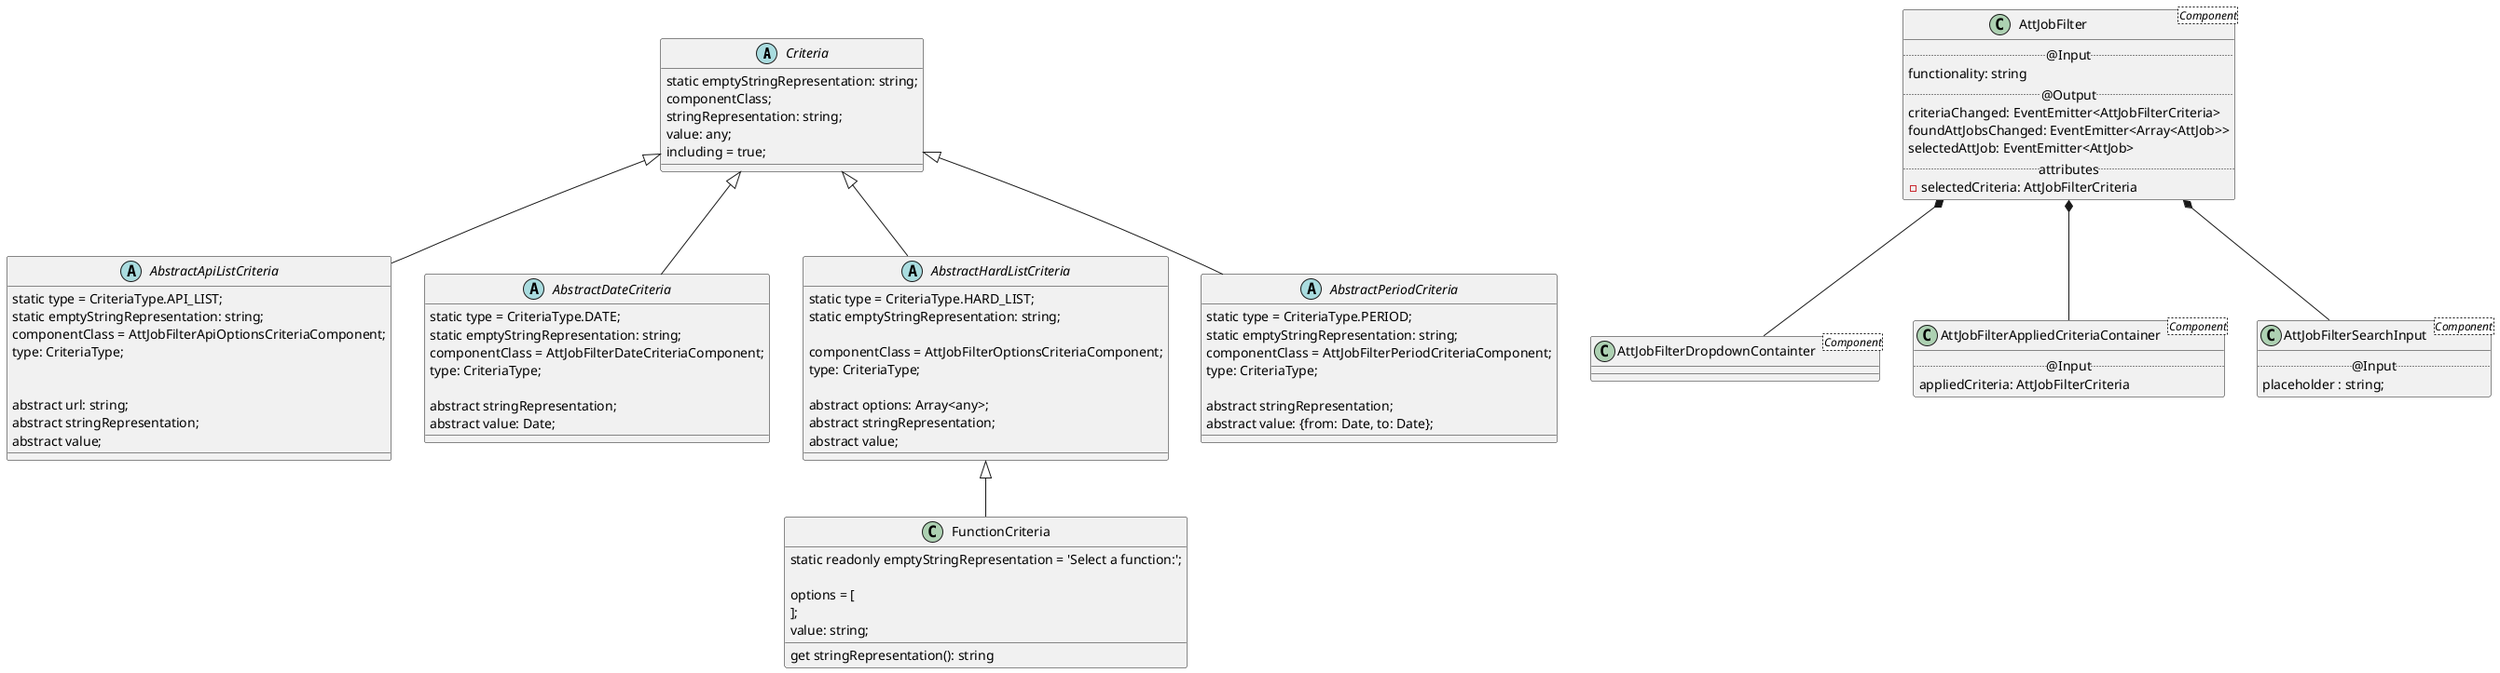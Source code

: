 @startuml



' ********* CLASSES AND INTERFACES ********* ' 

abstract class Criteria {
    static emptyStringRepresentation: string;
    componentClass;
    stringRepresentation: string;
    value: any;
    including = true;
}

abstract class AbstractApiListCriteria extends Criteria {

    static type = CriteriaType.API_LIST;
    static emptyStringRepresentation: string;
    componentClass = AttJobFilterApiOptionsCriteriaComponent;
    type: CriteriaType;


    abstract url: string;
    abstract stringRepresentation;
    abstract value;


}

abstract class AbstractDateCriteria extends Criteria {

    static type = CriteriaType.DATE;
    static emptyStringRepresentation: string;
    componentClass = AttJobFilterDateCriteriaComponent;
    type: CriteriaType;

    abstract stringRepresentation;
    abstract value: Date;


}

abstract class AbstractHardListCriteria extends Criteria {

    static type = CriteriaType.HARD_LIST;
    static emptyStringRepresentation: string;

    componentClass = AttJobFilterOptionsCriteriaComponent;
    type: CriteriaType;

    abstract options: Array<any>;
    abstract stringRepresentation;
    abstract value;



}

abstract class AbstractPeriodCriteria extends Criteria {

    static type = CriteriaType.PERIOD;
    static emptyStringRepresentation: string;
    componentClass = AttJobFilterPeriodCriteriaComponent;
    type: CriteriaType;

    abstract stringRepresentation;
    abstract value: {from: Date, to: Date};

}

class FunctionCriteria extends AbstractHardListCriteria {

    get stringRepresentation(): string 

    static readonly emptyStringRepresentation = 'Select a function:';

    options = [
        'Software Engineer', 'Test Engineer', 'Functional Analyst'
    ];
    value: string;
}






' ********* COMPONENTS ********* ' 

class AttJobFilter<Component> {
    .. @Input ..
    functionality: string
    .. @Output ..
    criteriaChanged: EventEmitter<AttJobFilterCriteria>
    foundAttJobsChanged: EventEmitter<Array<AttJob>>
    selectedAttJob: EventEmitter<AttJob>
    .. attributes ..
    - selectedCriteria: AttJobFilterCriteria
}

class AttJobFilterDropdownContainter<Component>{

}

class AttJobFilterAppliedCriteriaContainer<Component> {
      .. @Input ..
      appliedCriteria: AttJobFilterCriteria
}

class AttJobFilterSearchInput<Component>{
    .. @Input ..
    placeholder : string;
}






' ********* RELATIONS ********* ' 

AttJobFilter *-- AttJobFilterDropdownContainter
AttJobFilter *-- AttJobFilterAppliedCriteriaContainer
AttJobFilter *-- AttJobFilterSearchInput

@enduml